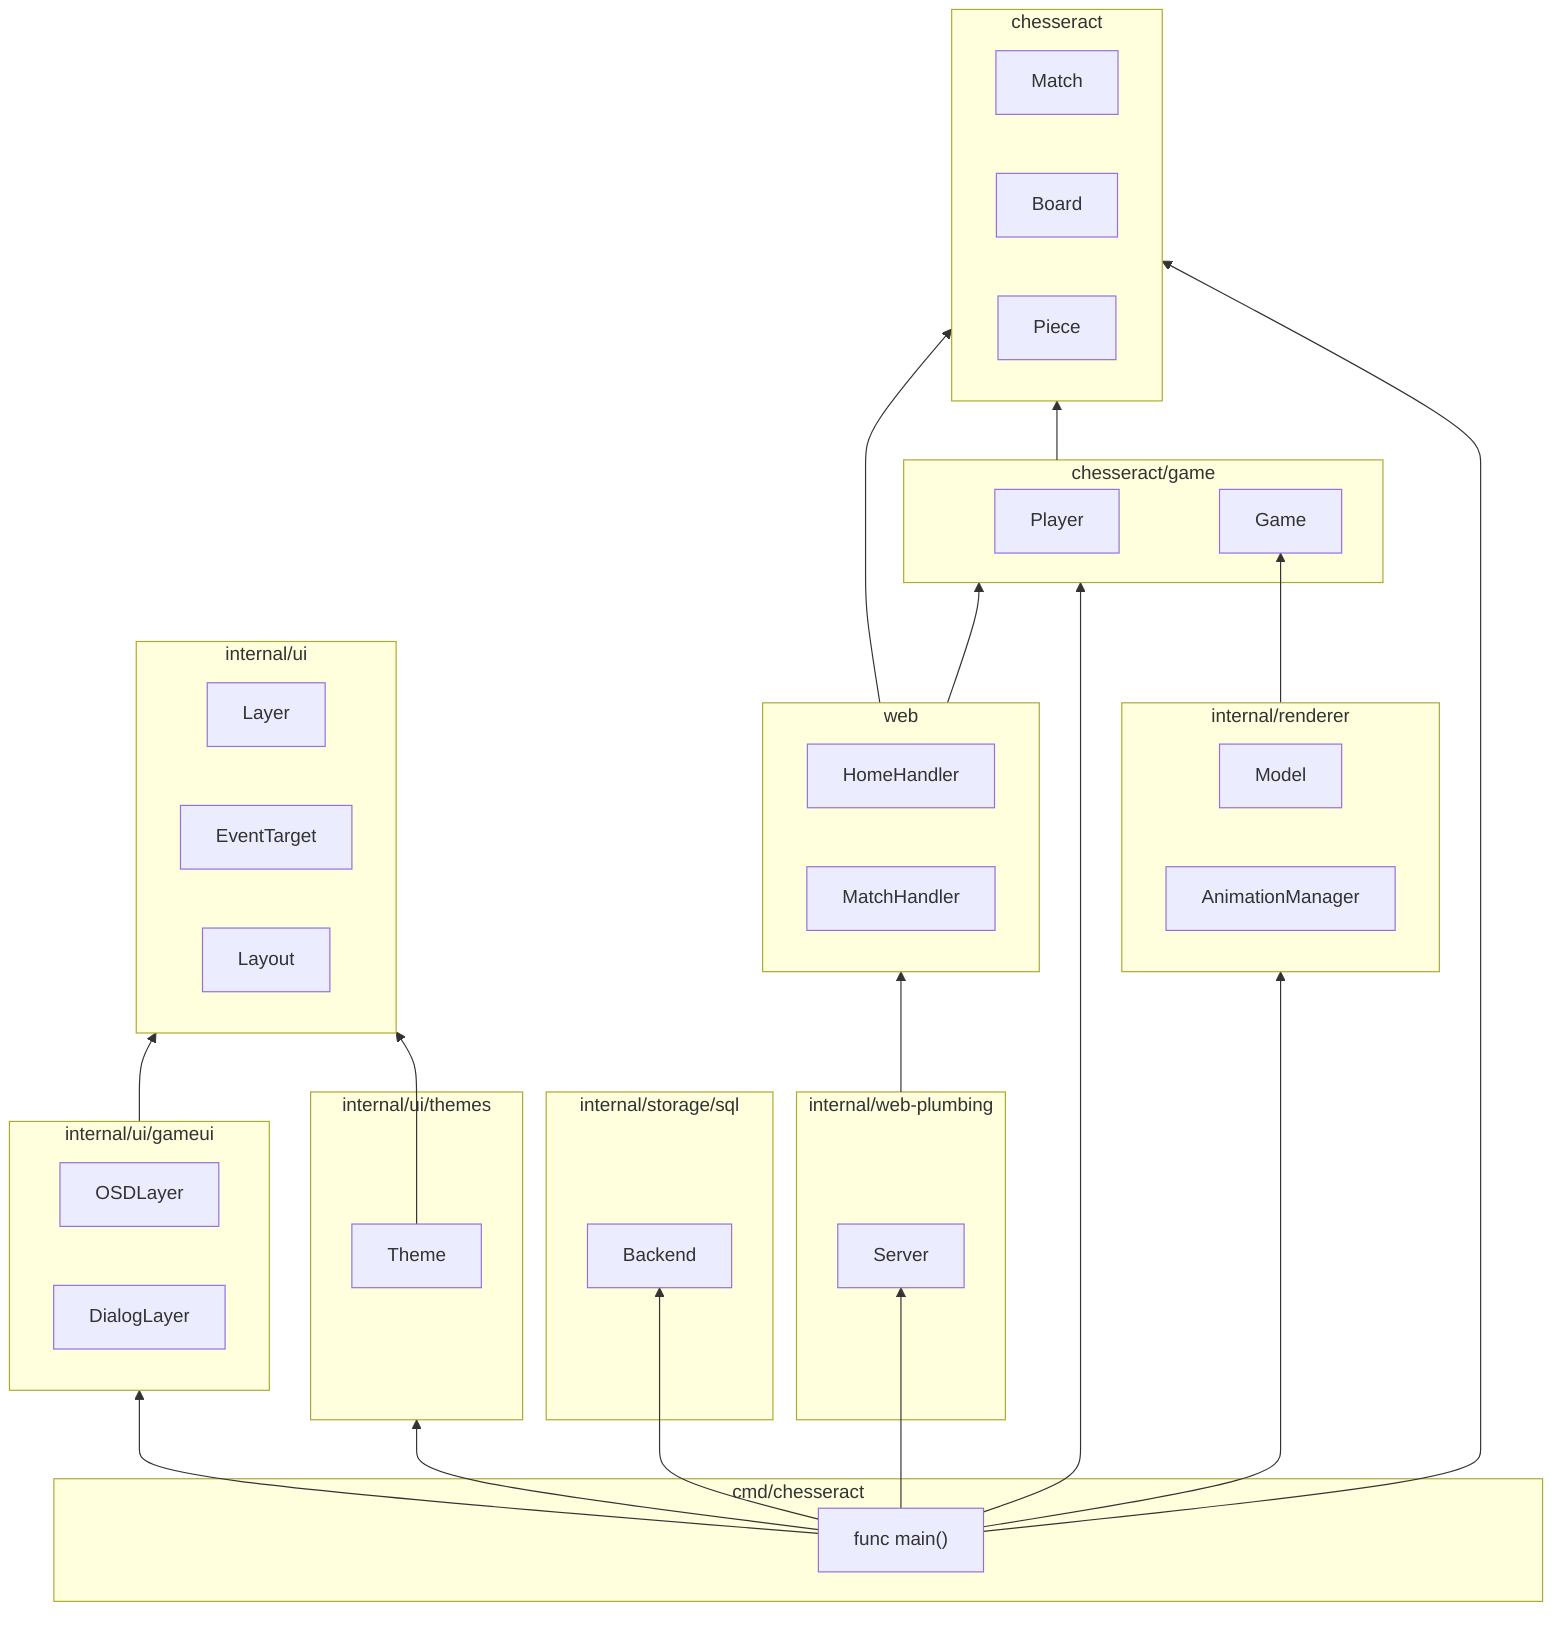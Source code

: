 flowchart BT

subgraph pmain ["cmd/chesseract"]

	main["func main()"]

end

main --> chesseract
main --> web-server
main --> sqlbackend
main --> renderer
main --> gameui
main --> gamestuff
main --> win31

subgraph chesseract
	direction LR
	Match
	Board
	Piece
end

subgraph gamestuff ["chesseract/game"]
	direction LR
	Player
	Game
end

gamestuff --> chesseract


subgraph backends["internal/storage/sql"]
	sqlbackend[Backend]
end

subgraph plumbing ["internal/web-plumbing"]
	direction LR
	web-server[Server]
end

plumbing --> web

subgraph web ["web"]
	direction LR
	HomeHandler
	MatchHandler
end

web --> chesseract
web --> gamestuff

subgraph renderer ["internal/renderer"]
	direction LR
	Model
	AnimationManager
end

renderer --> Game

subgraph ui ["internal/ui"]
	direction LR
	Layer
	EventTarget
	Layout
end

subgraph win31 ["internal/ui/themes"]
	direction LR
	Theme
end

Theme --> ui

subgraph gameui ["internal/ui/gameui"]
	direction LR
	%% DebugLayer
	OSDLayer
	%% MenuLayer
	DialogLayer
end

gameui --> ui